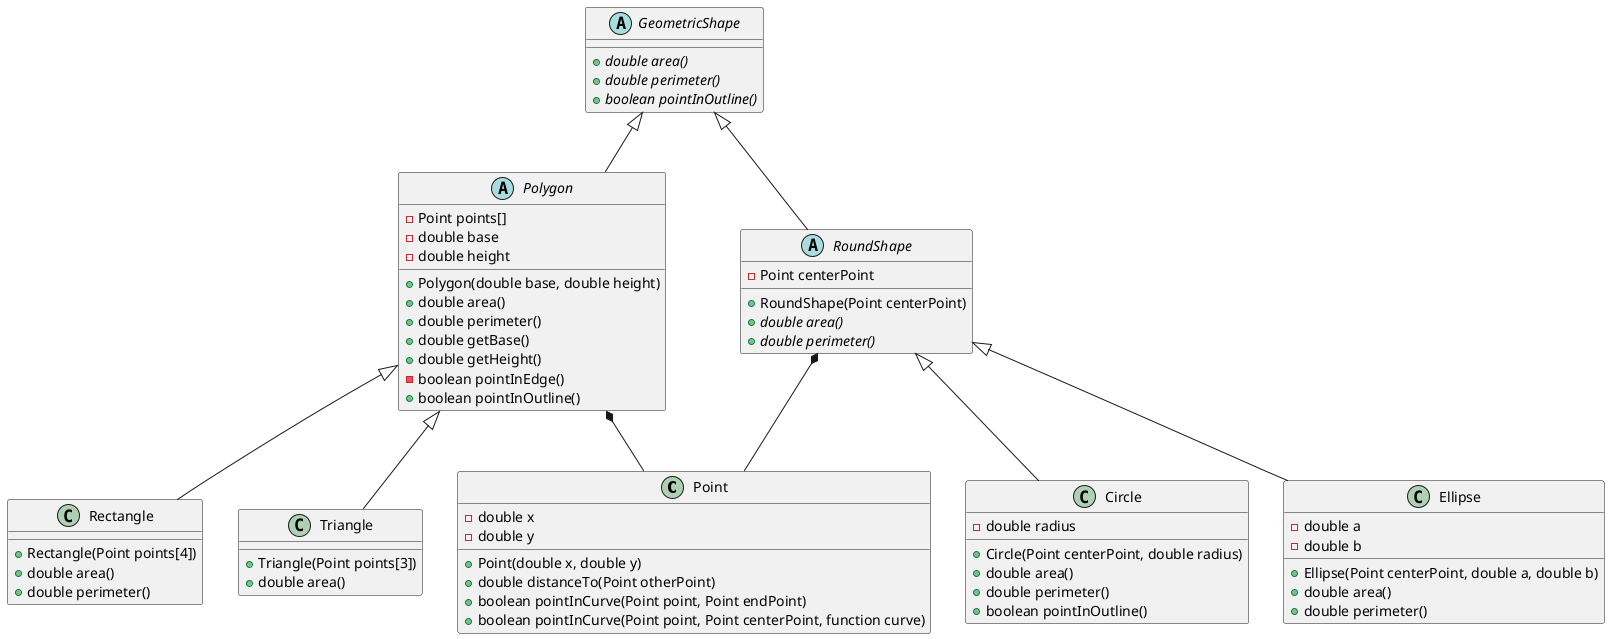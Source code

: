 @startuml
'https://plantuml.com/sequence-diagram

class Point {
    -double x
    -double y
    +Point(double x, double y)
    +double distanceTo(Point otherPoint)
    +boolean pointInCurve(Point point, Point endPoint)
    +boolean pointInCurve(Point point, Point centerPoint, function curve)
}

abstract class GeometricShape {
    +{abstract} double area()
    +{abstract} double perimeter()
    +{abstract} boolean pointInOutline()
}

abstract class Polygon {
    - Point points[]
    -double base
    -double height
    +Polygon(double base, double height)
    +double area()
    +double perimeter()
    +double getBase()
    +double getHeight()
    -boolean pointInEdge()
    +boolean pointInOutline()
}

class Rectangle {
    +Rectangle(Point points[4])
    +double area()
    +double perimeter()
}

class Triangle {
    +Triangle(Point points[3])
    +double area()
}

abstract class RoundShape {
     -Point centerPoint
     +RoundShape(Point centerPoint)
     +{abstract} double area()
     +{abstract} double perimeter()
 }

class Circle {
    -double radius
    +Circle(Point centerPoint, double radius)
    +double area()
    +double perimeter()
    +boolean pointInOutline()
}

class Ellipse {
    -double a
    -double b
    +Ellipse(Point centerPoint, double a, double b)
    +double area()
    +double perimeter()
}

GeometricShape <|-- Polygon
GeometricShape <|-- RoundShape
Polygon <|-- Triangle
Polygon <|-- Rectangle
RoundShape <|-- Circle
RoundShape <|-- Ellipse
Polygon *-- Point
RoundShape *-- Point


@enduml